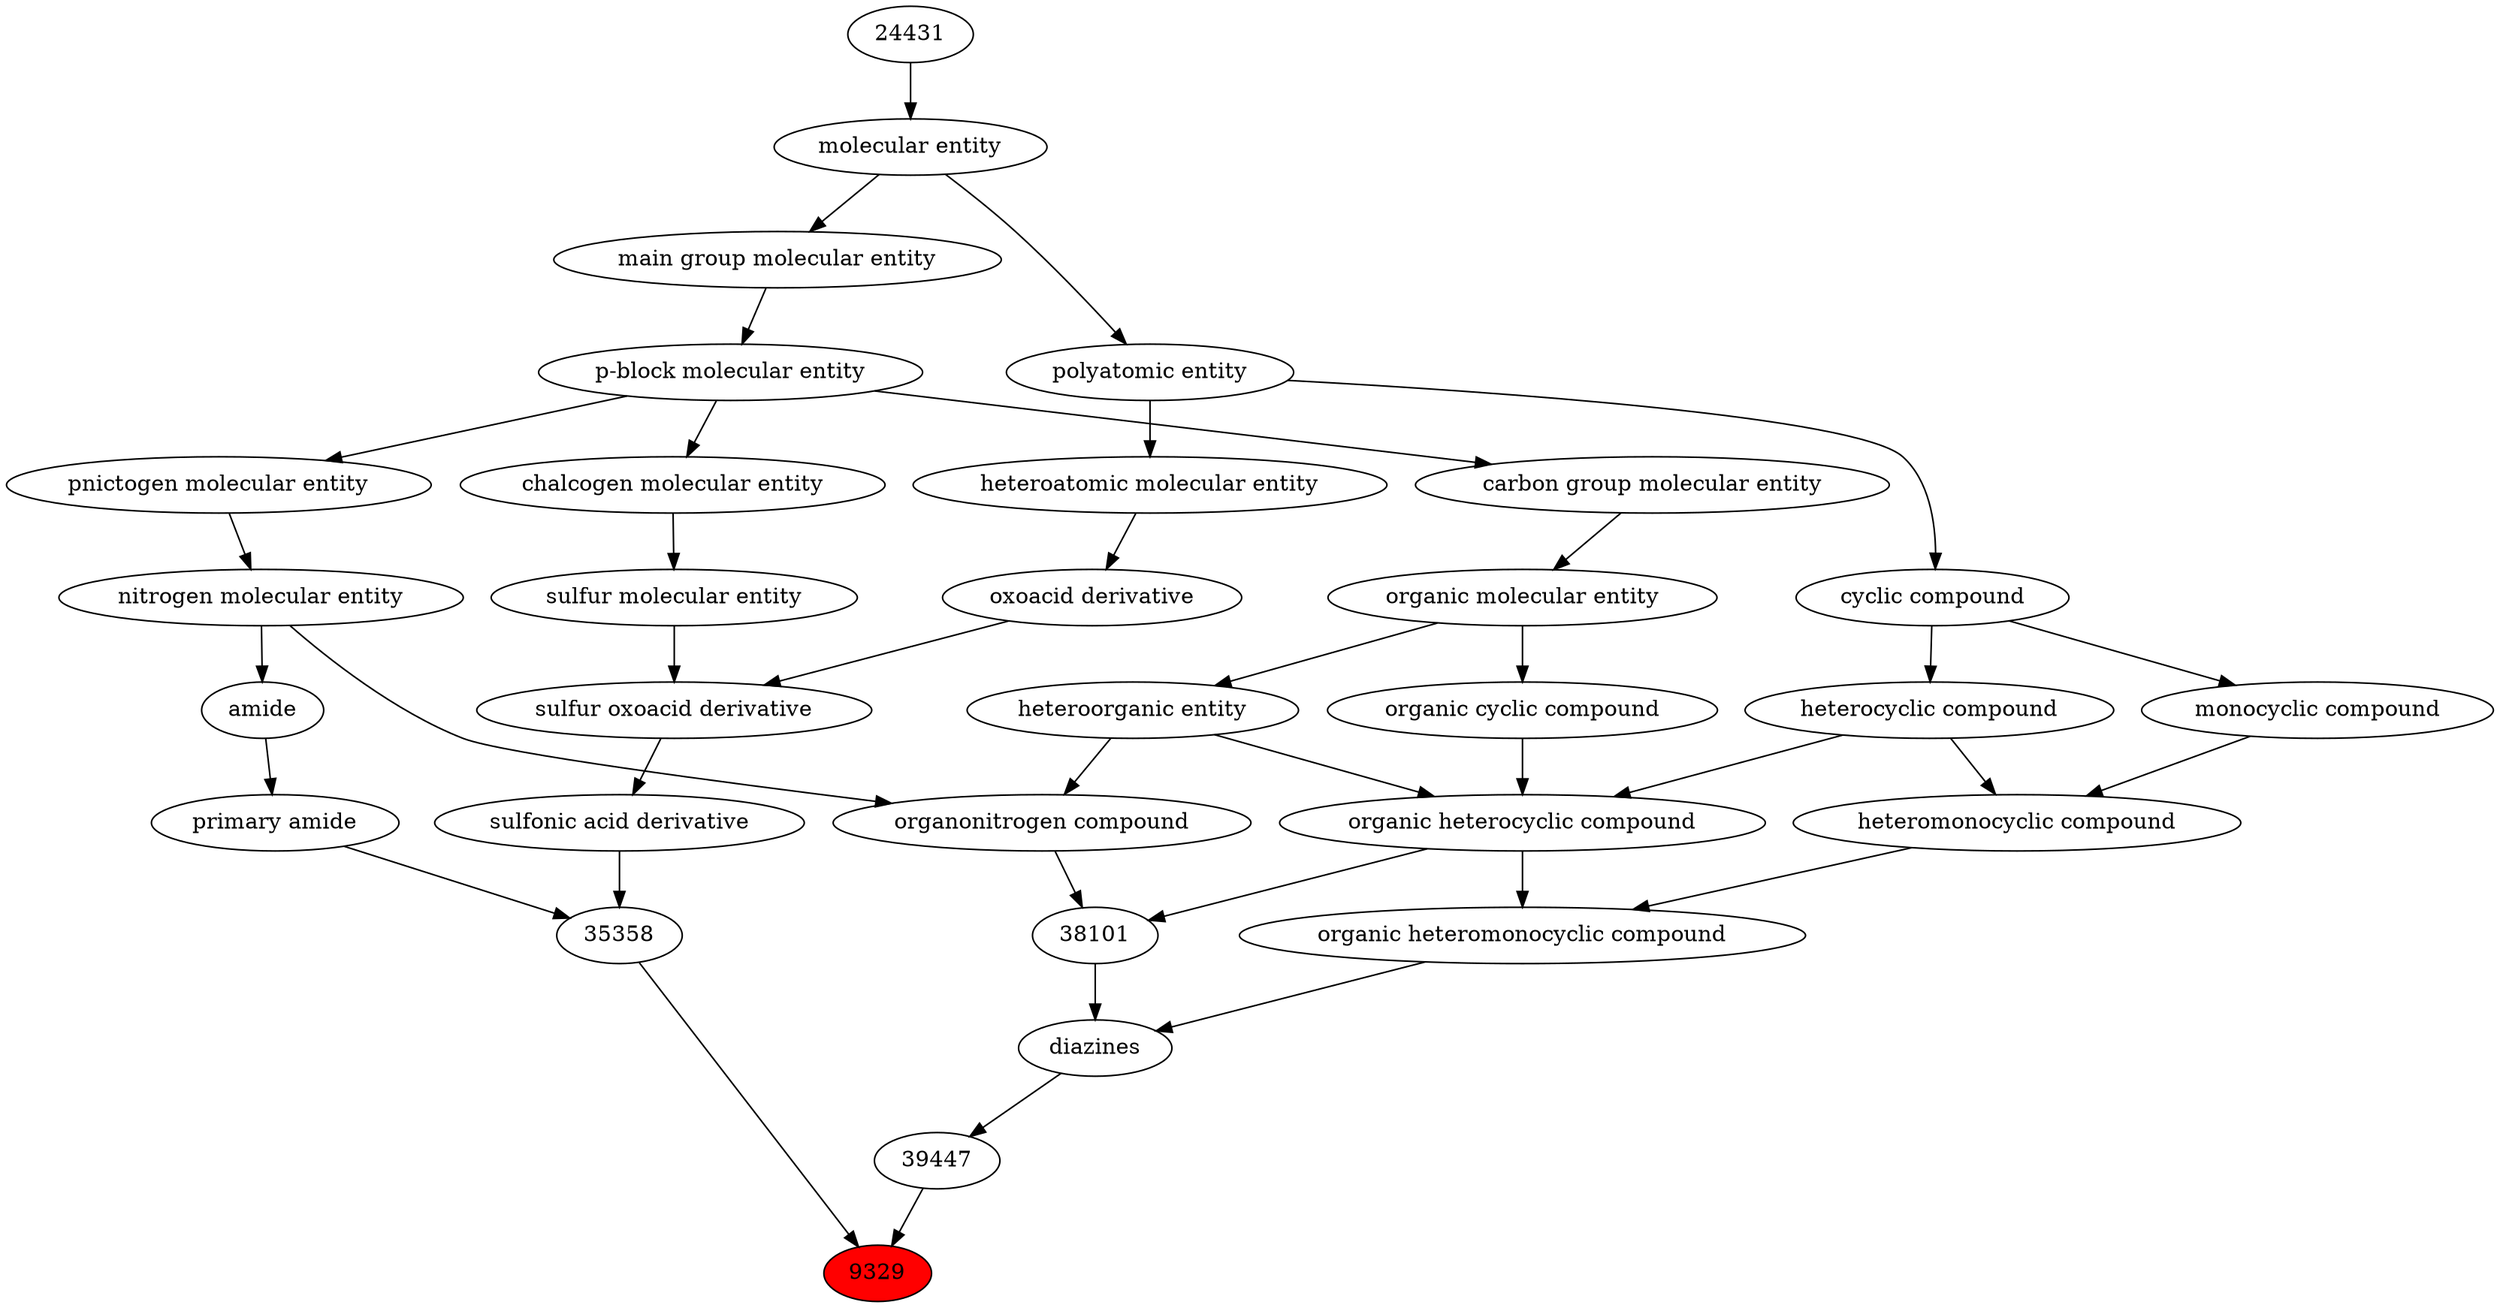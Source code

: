 digraph tree{ 
9329 [label="9329" fillcolor=red style=filled]
35358 -> 9329
39447 -> 9329
35358 [label="35358"]
33552 -> 35358
33256 -> 35358
39447 [label="39447"]
38313 -> 39447
33552 [label="sulfonic acid derivative"]
33424 -> 33552
33256 [label="primary amide"]
32988 -> 33256
38313 [label="diazines"]
25693 -> 38313
38101 -> 38313
33424 [label="sulfur oxoacid derivative"]
33241 -> 33424
26835 -> 33424
32988 [label="amide"]
51143 -> 32988
25693 [label="organic heteromonocyclic compound"]
33670 -> 25693
24532 -> 25693
38101 [label="38101"]
24532 -> 38101
35352 -> 38101
33241 [label="oxoacid derivative"]
37577 -> 33241
26835 [label="sulfur molecular entity"]
33304 -> 26835
51143 [label="nitrogen molecular entity"]
33302 -> 51143
33670 [label="heteromonocyclic compound"]
5686 -> 33670
33661 -> 33670
24532 [label="organic heterocyclic compound"]
33285 -> 24532
33832 -> 24532
5686 -> 24532
35352 [label="organonitrogen compound"]
51143 -> 35352
33285 -> 35352
37577 [label="heteroatomic molecular entity"]
36357 -> 37577
33304 [label="chalcogen molecular entity"]
33675 -> 33304
33302 [label="pnictogen molecular entity"]
33675 -> 33302
5686 [label="heterocyclic compound"]
33595 -> 5686
33661 [label="monocyclic compound"]
33595 -> 33661
33285 [label="heteroorganic entity"]
50860 -> 33285
33832 [label="organic cyclic compound"]
50860 -> 33832
36357 [label="polyatomic entity"]
23367 -> 36357
33675 [label="p-block molecular entity"]
33579 -> 33675
33595 [label="cyclic compound"]
36357 -> 33595
50860 [label="organic molecular entity"]
33582 -> 50860
23367 [label="molecular entity"]
24431 -> 23367
33579 [label="main group molecular entity"]
23367 -> 33579
33582 [label="carbon group molecular entity"]
33675 -> 33582
24431 [label="24431"]
}